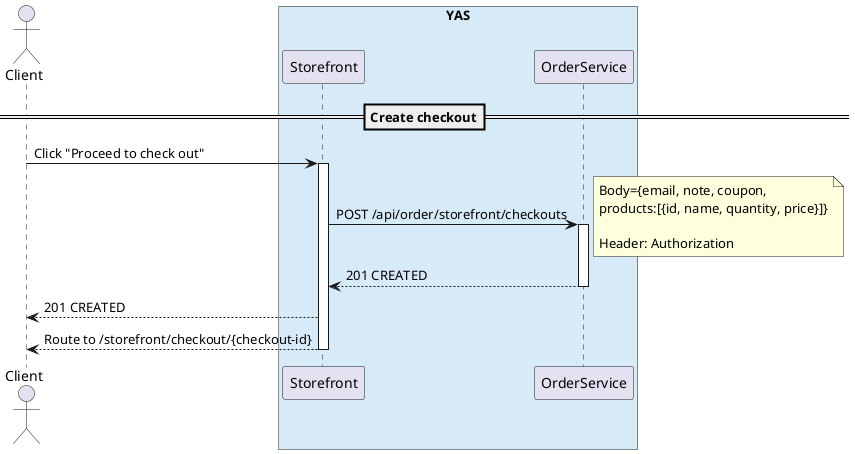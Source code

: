 @startuml Create checkout
actor Client
box "YAS" #D6EAF8 
participant Storefront as NextJs
participant OrderService as order
end box
==Create checkout==
Client -> NextJs: Click "Proceed to check out"
activate NextJs
NextJs -> order: POST /api/order/storefront/checkouts
note right
Body={email, note, coupon,
products:[{id, name, quantity, price}]}

Header: Authorization
end note
activate order
order --> NextJs: 201 CREATED
deactivate order
NextJs --> Client: 201 CREATED
NextJs --> Client: Route to /storefront/checkout/{checkout-id}
deactivate NextJs
@enduml